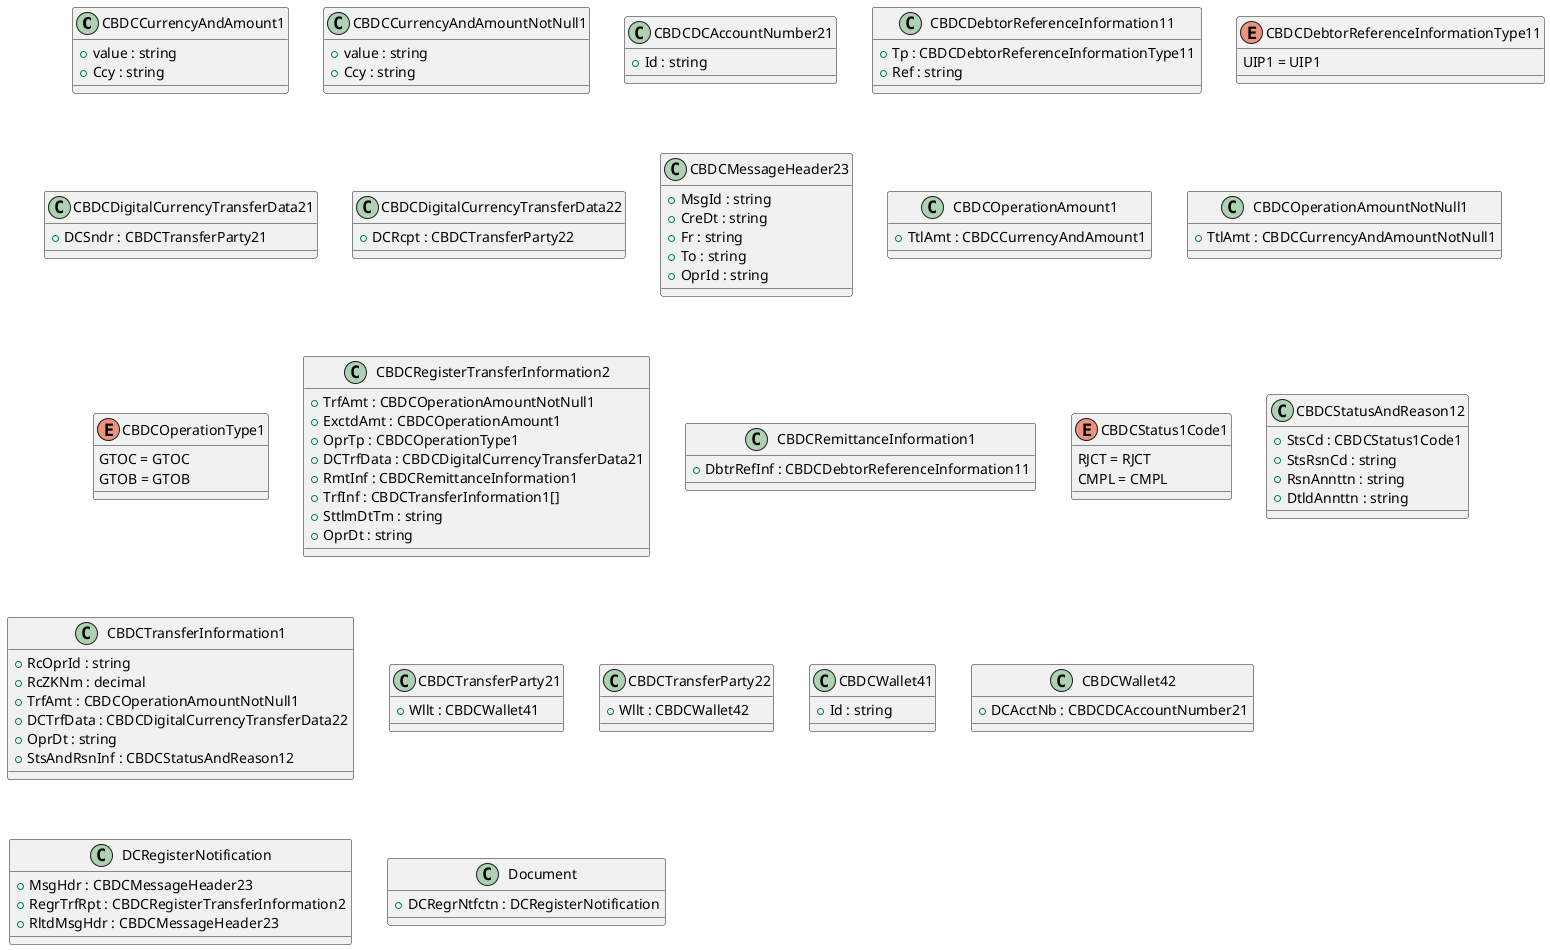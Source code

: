 @startuml

class CBDCCurrencyAndAmount1 {
    +value : string
    +Ccy : string
}
class CBDCCurrencyAndAmountNotNull1 {
    +value : string
    +Ccy : string
}
class CBDCDCAccountNumber21 {
    +Id : string
}
class CBDCDebtorReferenceInformation11 {
    +Tp : CBDCDebtorReferenceInformationType11
    +Ref : string
}
enum CBDCDebtorReferenceInformationType11 {
    UIP1 = UIP1
}
class CBDCDigitalCurrencyTransferData21 {
    +DCSndr : CBDCTransferParty21
}
class CBDCDigitalCurrencyTransferData22 {
    +DCRcpt : CBDCTransferParty22
}
class CBDCMessageHeader23 {
    +MsgId : string
    +CreDt : string
    +Fr : string
    +To : string
    +OprId : string
}
class CBDCOperationAmount1 {
    +TtlAmt : CBDCCurrencyAndAmount1
}
class CBDCOperationAmountNotNull1 {
    +TtlAmt : CBDCCurrencyAndAmountNotNull1
}
enum CBDCOperationType1 {
    GTOC = GTOC
    GTOB = GTOB
}
class CBDCRegisterTransferInformation2 {
    +TrfAmt : CBDCOperationAmountNotNull1
    +ExctdAmt : CBDCOperationAmount1
    +OprTp : CBDCOperationType1
    +DCTrfData : CBDCDigitalCurrencyTransferData21
    +RmtInf : CBDCRemittanceInformation1
    +TrfInf : CBDCTransferInformation1[]
    +SttlmDtTm : string
    +OprDt : string
}
class CBDCRemittanceInformation1 {
    +DbtrRefInf : CBDCDebtorReferenceInformation11
}
enum CBDCStatus1Code1 {
    RJCT = RJCT
    CMPL = CMPL
}
class CBDCStatusAndReason12 {
    +StsCd : CBDCStatus1Code1
    +StsRsnCd : string
    +RsnAnnttn : string
    +DtldAnnttn : string
}
class CBDCTransferInformation1 {
    +RcOprId : string
    +RcZKNm : decimal
    +TrfAmt : CBDCOperationAmountNotNull1
    +DCTrfData : CBDCDigitalCurrencyTransferData22
    +OprDt : string
    +StsAndRsnInf : CBDCStatusAndReason12
}
class CBDCTransferParty21 {
    +Wllt : CBDCWallet41
}
class CBDCTransferParty22 {
    +Wllt : CBDCWallet42
}
class CBDCWallet41 {
    +Id : string
}
class CBDCWallet42 {
    +DCAcctNb : CBDCDCAccountNumber21
}
class DCRegisterNotification {
    +MsgHdr : CBDCMessageHeader23
    +RegrTrfRpt : CBDCRegisterTransferInformation2
    +RltdMsgHdr : CBDCMessageHeader23
}
class Document {
    +DCRegrNtfctn : DCRegisterNotification
}

@enduml
